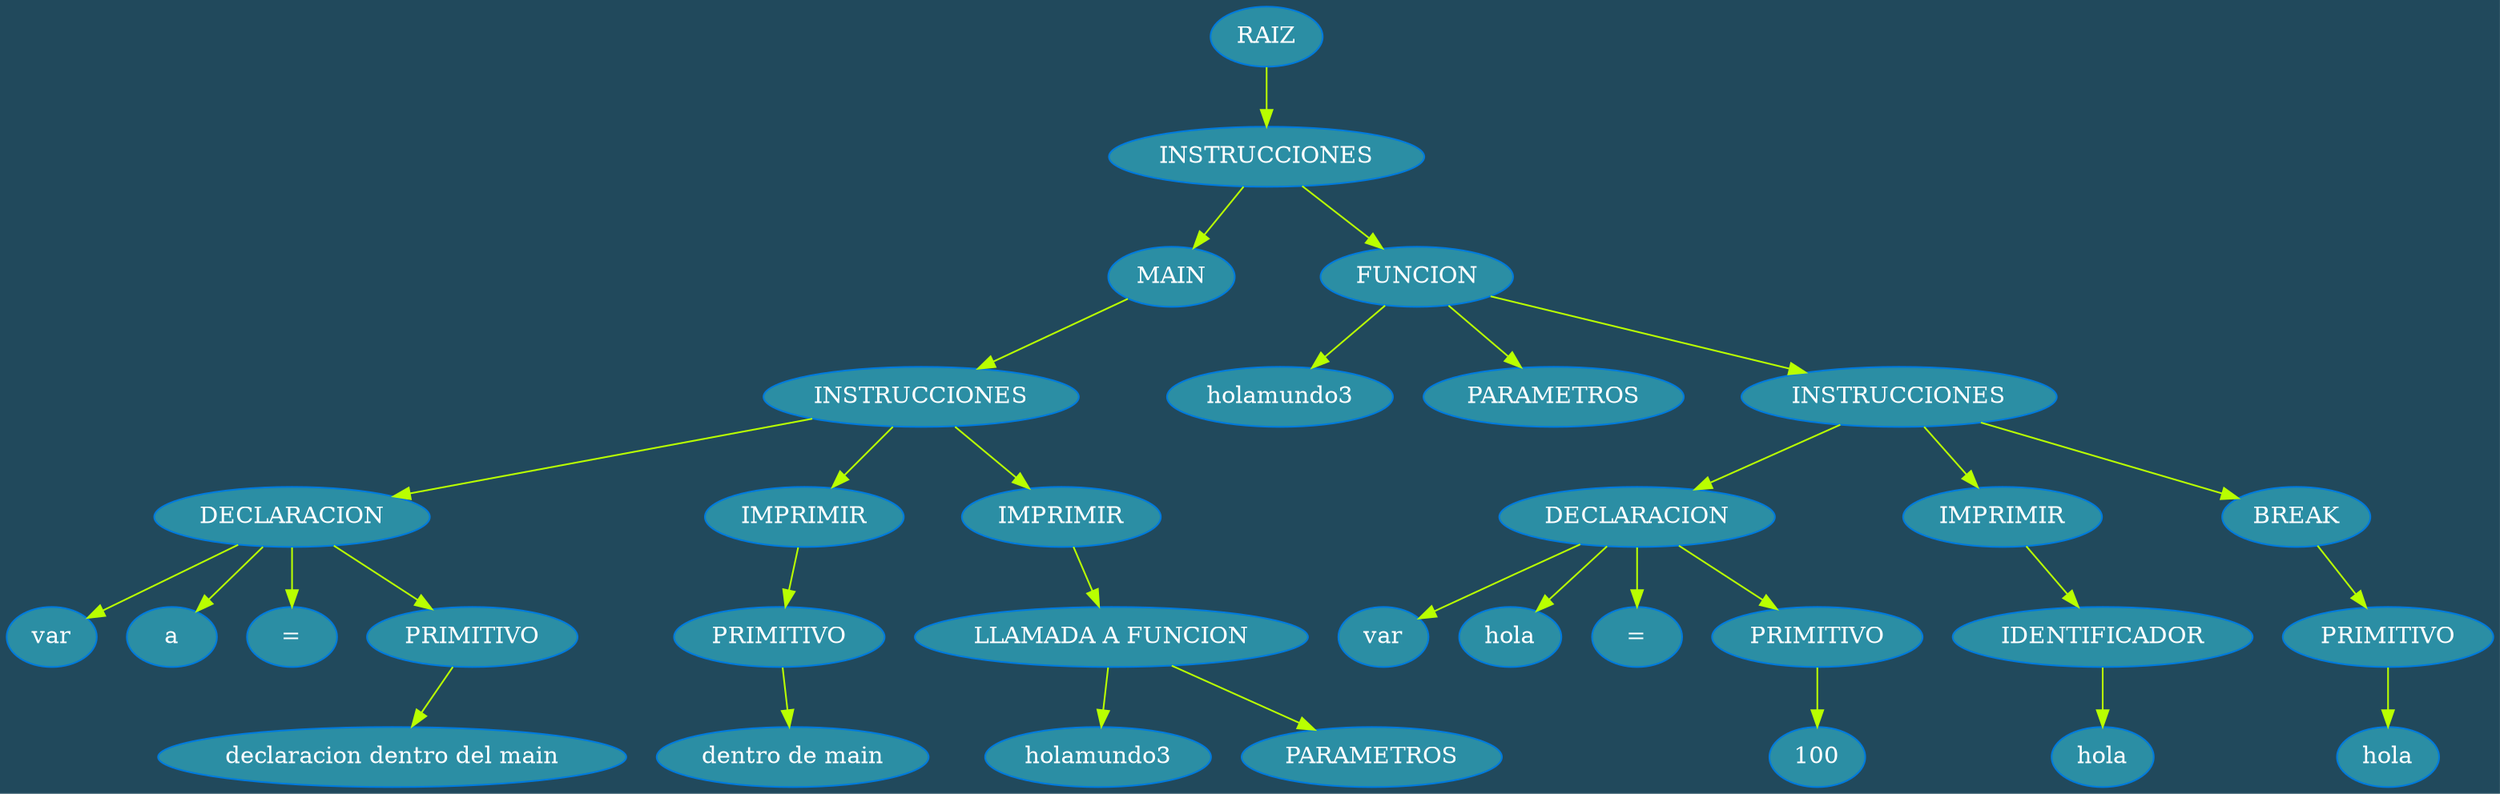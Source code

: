 digraph {
bgcolor="#21495c ";
 edge[color ="#b9ff00"];
node[style="filled" fillcolor="#2b8ea4 " fontcolor="white" color ="#007add"]n0[label="RAIZ"];
n1[label="INSTRUCCIONES"];
n0->n1;
n2[label="MAIN"];
n1->n2;
n3[label="INSTRUCCIONES"];
n2->n3;
n4[label="DECLARACION"];
n3->n4;
n5[label="var"];
n4->n5;
n6[label="a"];
n4->n6;
n7[label="="];
n4->n7;
n8[label="PRIMITIVO"];
n4->n8;
n9[label="declaracion dentro del main"];
n8->n9;
n10[label="IMPRIMIR"];
n3->n10;
n11[label="PRIMITIVO"];
n10->n11;
n12[label="dentro de main"];
n11->n12;
n13[label="IMPRIMIR"];
n3->n13;
n14[label="LLAMADA A FUNCION"];
n13->n14;
n15[label="holamundo3"];
n14->n15;
n16[label="PARAMETROS"];
n14->n16;
n17[label="FUNCION"];
n1->n17;
n18[label="holamundo3"];
n17->n18;
n19[label="PARAMETROS"];
n17->n19;
n20[label="INSTRUCCIONES"];
n17->n20;
n21[label="DECLARACION"];
n20->n21;
n22[label="var"];
n21->n22;
n23[label="hola"];
n21->n23;
n24[label="="];
n21->n24;
n25[label="PRIMITIVO"];
n21->n25;
n26[label="100"];
n25->n26;
n27[label="IMPRIMIR"];
n20->n27;
n28[label="IDENTIFICADOR"];
n27->n28;
n29[label="hola"];
n28->n29;
n30[label="BREAK"];
n20->n30;
n31[label="PRIMITIVO"];
n30->n31;
n32[label="hola"];
n31->n32;
}
